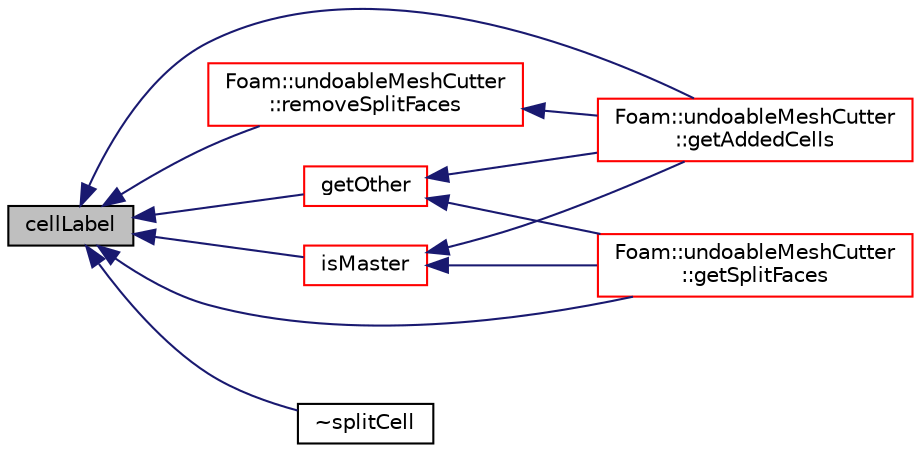 digraph "cellLabel"
{
  bgcolor="transparent";
  edge [fontname="Helvetica",fontsize="10",labelfontname="Helvetica",labelfontsize="10"];
  node [fontname="Helvetica",fontsize="10",shape=record];
  rankdir="LR";
  Node1 [label="cellLabel",height=0.2,width=0.4,color="black", fillcolor="grey75", style="filled", fontcolor="black"];
  Node1 -> Node2 [dir="back",color="midnightblue",fontsize="10",style="solid",fontname="Helvetica"];
  Node2 [label="Foam::undoableMeshCutter\l::getAddedCells",height=0.2,width=0.4,color="red",URL="$a02846.html#a40cab529f2be9a13c3a42e58c934a750",tooltip="Like getSplitFaces but returns map from original to added cell. "];
  Node1 -> Node3 [dir="back",color="midnightblue",fontsize="10",style="solid",fontname="Helvetica"];
  Node3 [label="getOther",height=0.2,width=0.4,color="red",URL="$a02488.html#a7d3b9183ec2d80a9b25c2edd7995ecbf",tooltip="Returns other half of split cell. I.e. slave if this is master. "];
  Node3 -> Node4 [dir="back",color="midnightblue",fontsize="10",style="solid",fontname="Helvetica"];
  Node4 [label="Foam::undoableMeshCutter\l::getSplitFaces",height=0.2,width=0.4,color="red",URL="$a02846.html#a45f35918f08160cc9efbc41ce16e8fc1",tooltip="Calculate split faces from current liveCells. Only. "];
  Node3 -> Node2 [dir="back",color="midnightblue",fontsize="10",style="solid",fontname="Helvetica"];
  Node1 -> Node4 [dir="back",color="midnightblue",fontsize="10",style="solid",fontname="Helvetica"];
  Node1 -> Node5 [dir="back",color="midnightblue",fontsize="10",style="solid",fontname="Helvetica"];
  Node5 [label="isMaster",height=0.2,width=0.4,color="red",URL="$a02488.html#a206cb2da7fb83e167ae108e7f3cc4573",tooltip="Check if this is master cell of split. "];
  Node5 -> Node4 [dir="back",color="midnightblue",fontsize="10",style="solid",fontname="Helvetica"];
  Node5 -> Node2 [dir="back",color="midnightblue",fontsize="10",style="solid",fontname="Helvetica"];
  Node1 -> Node6 [dir="back",color="midnightblue",fontsize="10",style="solid",fontname="Helvetica"];
  Node6 [label="Foam::undoableMeshCutter\l::removeSplitFaces",height=0.2,width=0.4,color="red",URL="$a02846.html#afded860e134d9338c8bf9641a8c5e3c2",tooltip="Remove some refinement. Needs to be supplied subset of. "];
  Node6 -> Node2 [dir="back",color="midnightblue",fontsize="10",style="solid",fontname="Helvetica"];
  Node1 -> Node7 [dir="back",color="midnightblue",fontsize="10",style="solid",fontname="Helvetica"];
  Node7 [label="~splitCell",height=0.2,width=0.4,color="black",URL="$a02488.html#a9f8da6a47b2bcec1159d371859687d63",tooltip="Destructor. "];
}
